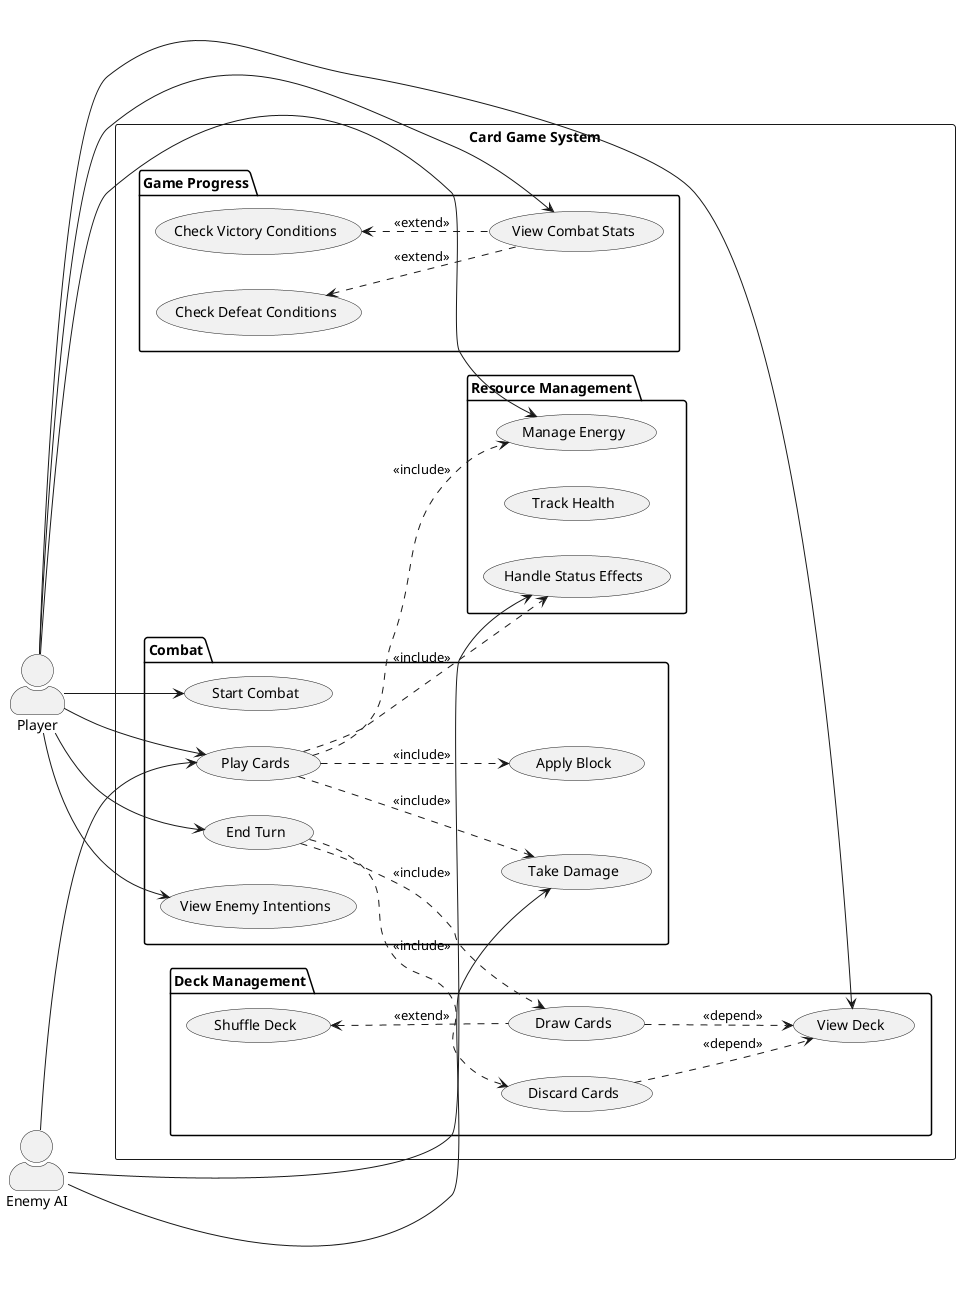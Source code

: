 @startuml use case diagram

left to right direction
skinparam actorStyle awesome

:Player: as player
:Enemy AI: as enemy

rectangle "Card Game System" {
    package "Combat" {
        usecase "Start Combat" as UC1
        usecase "Play Cards" as UC2
        usecase "End Turn" as UC3
        usecase "View Enemy Intentions" as UC4
        usecase "Take Damage" as UC5
        usecase "Apply Block" as UC6
    }

    package "Deck Management" {
        usecase "View Deck" as UC7
        usecase "Draw Cards" as UC8
        usecase "Discard Cards" as UC9
        usecase "Shuffle Deck" as UC10
    }

    package "Resource Management" {
        usecase "Manage Energy" as UC11
        usecase "Track Health" as UC12
        usecase "Handle Status Effects" as UC13
    }

    package "Game Progress" {
        usecase "View Combat Stats" as UC14
        usecase "Check Victory Conditions" as UC15
        usecase "Check Defeat Conditions" as UC16
    }
}

' Player interactions
player --> UC1
player --> UC2
player --> UC3
player --> UC4
player --> UC7
player --> UC11
player --> UC14

' Enemy AI interactions
enemy --> UC2
enemy --> UC5
enemy --> UC13

' Include relationships
UC2 ..> UC11 : <<include>>
UC2 ..> UC5 : <<include>>
UC2 ..> UC6 : <<include>>
UC2 ..> UC13 : <<include>>

UC3 ..> UC9 : <<include>>
UC3 ..> UC8 : <<include>>

' Extend relationships
UC15 <.. UC14 : <<extend>>
UC16 <.. UC14 : <<extend>>
UC10 <.. UC8 : <<extend>>

' Dependencies between use cases
UC8 ..> UC7 : <<depend>>
UC9 ..> UC7 : <<depend>>

@enduml
